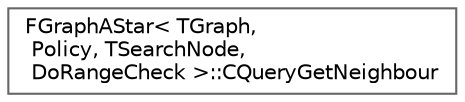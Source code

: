 digraph "Graphical Class Hierarchy"
{
 // INTERACTIVE_SVG=YES
 // LATEX_PDF_SIZE
  bgcolor="transparent";
  edge [fontname=Helvetica,fontsize=10,labelfontname=Helvetica,labelfontsize=10];
  node [fontname=Helvetica,fontsize=10,shape=box,height=0.2,width=0.4];
  rankdir="LR";
  Node0 [id="Node000000",label="FGraphAStar\< TGraph,\l Policy, TSearchNode,\l DoRangeCheck \>::CQueryGetNeighbour",height=0.2,width=0.4,color="grey40", fillcolor="white", style="filled",URL="$d8/da5/structFGraphAStar_1_1CQueryGetNeighbour.html",tooltip=" "];
}
